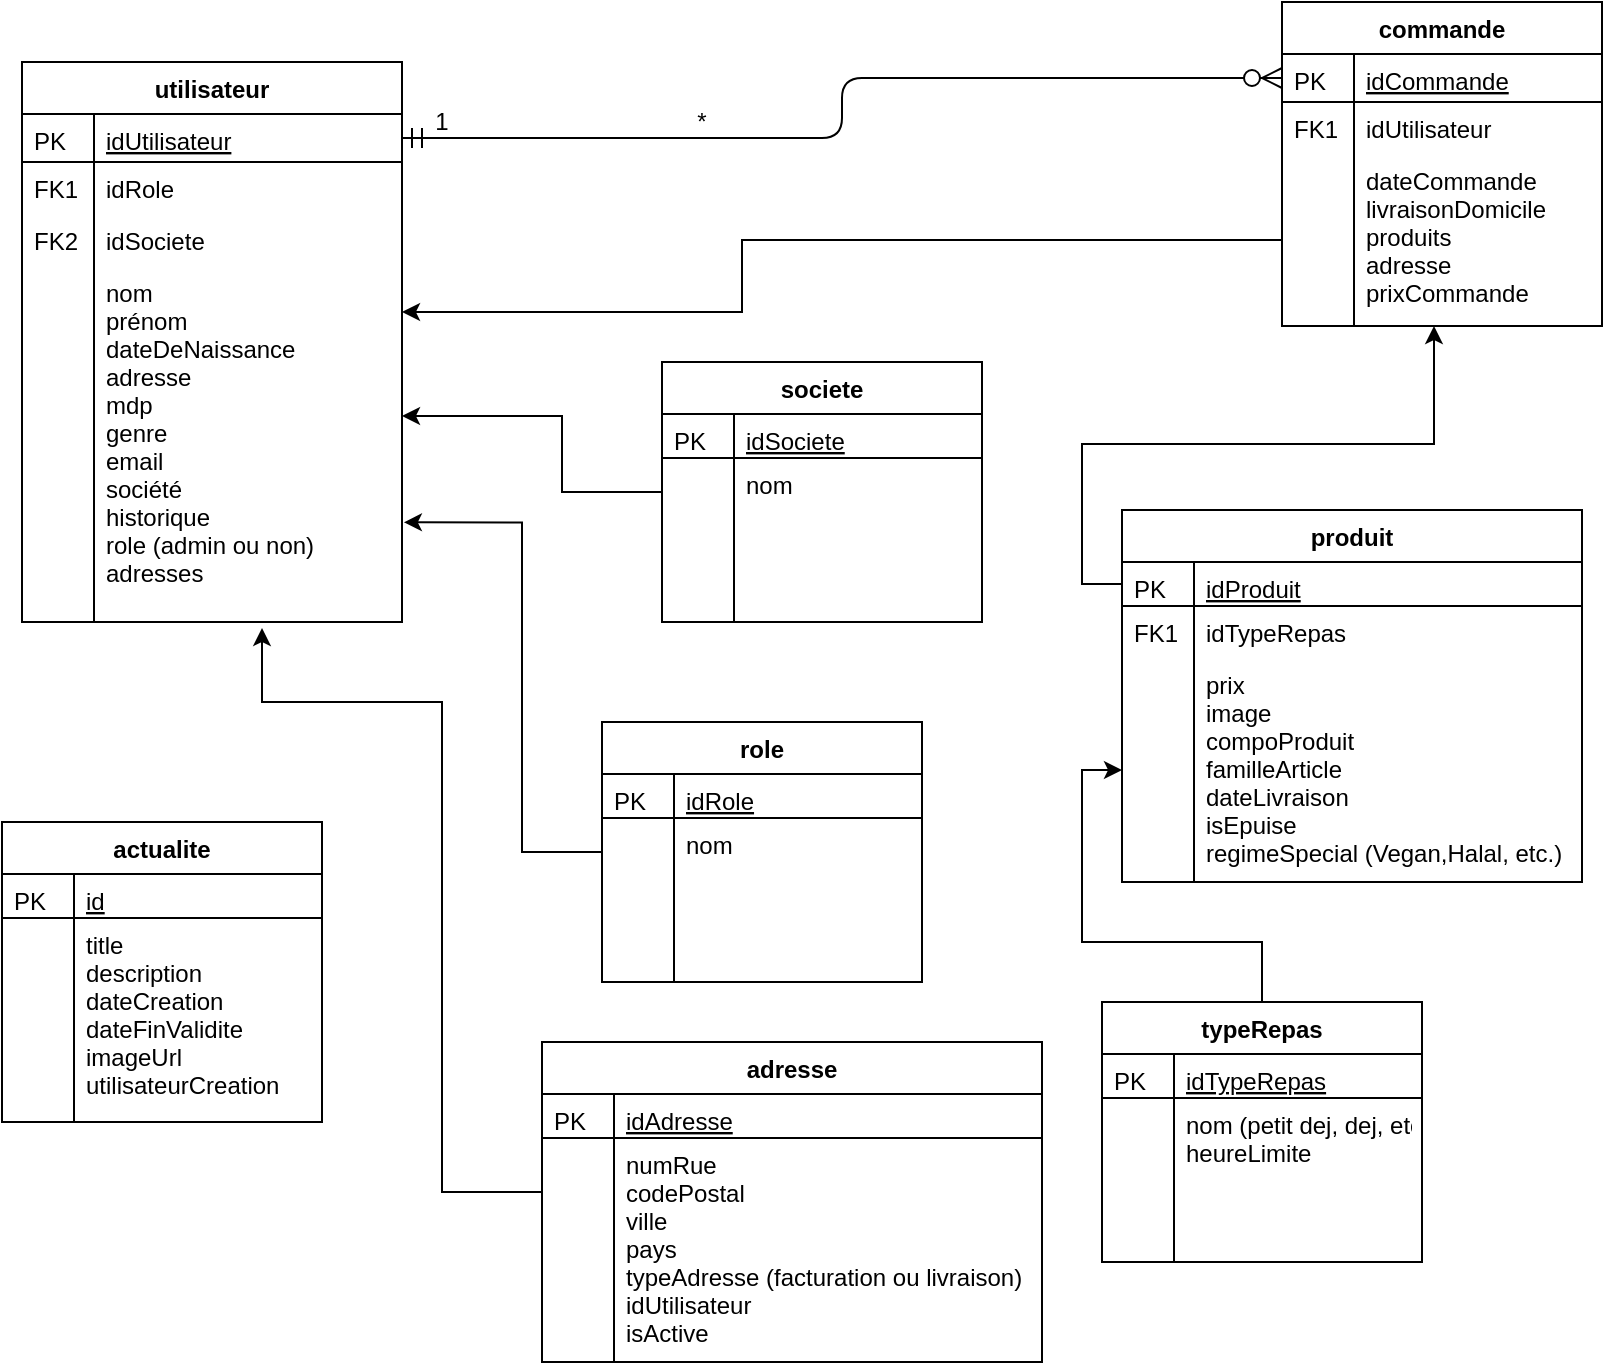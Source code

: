 <mxfile version="12.8.1" type="device"><diagram id="C5RBs43oDa-KdzZeNtuy" name="Page-1"><mxGraphModel dx="1102" dy="582" grid="1" gridSize="10" guides="1" tooltips="1" connect="1" arrows="1" fold="1" page="1" pageScale="1" pageWidth="827" pageHeight="1169" math="0" shadow="0"><root><mxCell id="WIyWlLk6GJQsqaUBKTNV-0"/><mxCell id="WIyWlLk6GJQsqaUBKTNV-1" parent="WIyWlLk6GJQsqaUBKTNV-0"/><mxCell id="zkfFHV4jXpPFQw0GAbJ--51" value="utilisateur" style="swimlane;fontStyle=1;childLayout=stackLayout;horizontal=1;startSize=26;horizontalStack=0;resizeParent=1;resizeLast=0;collapsible=1;marginBottom=0;rounded=0;shadow=0;strokeWidth=1;" parent="WIyWlLk6GJQsqaUBKTNV-1" vertex="1"><mxGeometry x="40" y="40" width="190" height="280" as="geometry"><mxRectangle x="20" y="80" width="160" height="26" as="alternateBounds"/></mxGeometry></mxCell><mxCell id="zkfFHV4jXpPFQw0GAbJ--52" value="idUtilisateur" style="shape=partialRectangle;top=0;left=0;right=0;bottom=1;align=left;verticalAlign=top;fillColor=none;spacingLeft=40;spacingRight=4;overflow=hidden;rotatable=0;points=[[0,0.5],[1,0.5]];portConstraint=eastwest;dropTarget=0;rounded=0;shadow=0;strokeWidth=1;fontStyle=4" parent="zkfFHV4jXpPFQw0GAbJ--51" vertex="1"><mxGeometry y="26" width="190" height="24" as="geometry"/></mxCell><mxCell id="zkfFHV4jXpPFQw0GAbJ--53" value="PK" style="shape=partialRectangle;top=0;left=0;bottom=0;fillColor=none;align=left;verticalAlign=top;spacingLeft=4;spacingRight=4;overflow=hidden;rotatable=0;points=[];portConstraint=eastwest;part=1;" parent="zkfFHV4jXpPFQw0GAbJ--52" vertex="1" connectable="0"><mxGeometry width="36" height="24" as="geometry"/></mxCell><mxCell id="OdeeePXxJVo0DAZy3Wsq-60" value="idRole" style="shape=partialRectangle;top=0;left=0;right=0;bottom=0;align=left;verticalAlign=top;fillColor=none;spacingLeft=40;spacingRight=4;overflow=hidden;rotatable=0;points=[[0,0.5],[1,0.5]];portConstraint=eastwest;dropTarget=0;rounded=0;shadow=0;strokeWidth=1;" vertex="1" parent="zkfFHV4jXpPFQw0GAbJ--51"><mxGeometry y="50" width="190" height="26" as="geometry"/></mxCell><mxCell id="OdeeePXxJVo0DAZy3Wsq-61" value="FK1" style="shape=partialRectangle;top=0;left=0;bottom=0;fillColor=none;align=left;verticalAlign=top;spacingLeft=4;spacingRight=4;overflow=hidden;rotatable=0;points=[];portConstraint=eastwest;part=1;" vertex="1" connectable="0" parent="OdeeePXxJVo0DAZy3Wsq-60"><mxGeometry width="36" height="26" as="geometry"/></mxCell><mxCell id="OdeeePXxJVo0DAZy3Wsq-69" value="idSociete" style="shape=partialRectangle;top=0;left=0;right=0;bottom=0;align=left;verticalAlign=top;fillColor=none;spacingLeft=40;spacingRight=4;overflow=hidden;rotatable=0;points=[[0,0.5],[1,0.5]];portConstraint=eastwest;dropTarget=0;rounded=0;shadow=0;strokeWidth=1;" vertex="1" parent="zkfFHV4jXpPFQw0GAbJ--51"><mxGeometry y="76" width="190" height="26" as="geometry"/></mxCell><mxCell id="OdeeePXxJVo0DAZy3Wsq-70" value="FK2" style="shape=partialRectangle;top=0;left=0;bottom=0;fillColor=none;align=left;verticalAlign=top;spacingLeft=4;spacingRight=4;overflow=hidden;rotatable=0;points=[];portConstraint=eastwest;part=1;" vertex="1" connectable="0" parent="OdeeePXxJVo0DAZy3Wsq-69"><mxGeometry width="36" height="26" as="geometry"/></mxCell><mxCell id="zkfFHV4jXpPFQw0GAbJ--54" value="nom&#10;prénom&#10;dateDeNaissance&#10;adresse&#10;mdp&#10;genre&#10;email&#10;société&#10;historique&#10;role (admin ou non)&#10;adresses" style="shape=partialRectangle;top=0;left=0;right=0;bottom=0;align=left;verticalAlign=top;fillColor=none;spacingLeft=40;spacingRight=4;overflow=hidden;rotatable=0;points=[[0,0.5],[1,0.5]];portConstraint=eastwest;dropTarget=0;rounded=0;shadow=0;strokeWidth=1;" parent="zkfFHV4jXpPFQw0GAbJ--51" vertex="1"><mxGeometry y="102" width="190" height="178" as="geometry"/></mxCell><mxCell id="zkfFHV4jXpPFQw0GAbJ--55" value="" style="shape=partialRectangle;top=0;left=0;bottom=0;fillColor=none;align=left;verticalAlign=top;spacingLeft=4;spacingRight=4;overflow=hidden;rotatable=0;points=[];portConstraint=eastwest;part=1;" parent="zkfFHV4jXpPFQw0GAbJ--54" vertex="1" connectable="0"><mxGeometry width="36" height="178.0" as="geometry"/></mxCell><mxCell id="zkfFHV4jXpPFQw0GAbJ--56" value="commande" style="swimlane;fontStyle=1;childLayout=stackLayout;horizontal=1;startSize=26;horizontalStack=0;resizeParent=1;resizeLast=0;collapsible=1;marginBottom=0;rounded=0;shadow=0;strokeWidth=1;" parent="WIyWlLk6GJQsqaUBKTNV-1" vertex="1"><mxGeometry x="670" y="10" width="160" height="162" as="geometry"><mxRectangle x="260" y="80" width="160" height="26" as="alternateBounds"/></mxGeometry></mxCell><mxCell id="zkfFHV4jXpPFQw0GAbJ--57" value="idCommande" style="shape=partialRectangle;top=0;left=0;right=0;bottom=1;align=left;verticalAlign=top;fillColor=none;spacingLeft=40;spacingRight=4;overflow=hidden;rotatable=0;points=[[0,0.5],[1,0.5]];portConstraint=eastwest;dropTarget=0;rounded=0;shadow=0;strokeWidth=1;fontStyle=4" parent="zkfFHV4jXpPFQw0GAbJ--56" vertex="1"><mxGeometry y="26" width="160" height="24" as="geometry"/></mxCell><mxCell id="zkfFHV4jXpPFQw0GAbJ--58" value="PK" style="shape=partialRectangle;top=0;left=0;bottom=0;fillColor=none;align=left;verticalAlign=top;spacingLeft=4;spacingRight=4;overflow=hidden;rotatable=0;points=[];portConstraint=eastwest;part=1;" parent="zkfFHV4jXpPFQw0GAbJ--57" vertex="1" connectable="0"><mxGeometry width="36" height="24" as="geometry"/></mxCell><mxCell id="zkfFHV4jXpPFQw0GAbJ--59" value="idUtilisateur" style="shape=partialRectangle;top=0;left=0;right=0;bottom=0;align=left;verticalAlign=top;fillColor=none;spacingLeft=40;spacingRight=4;overflow=hidden;rotatable=0;points=[[0,0.5],[1,0.5]];portConstraint=eastwest;dropTarget=0;rounded=0;shadow=0;strokeWidth=1;" parent="zkfFHV4jXpPFQw0GAbJ--56" vertex="1"><mxGeometry y="50" width="160" height="26" as="geometry"/></mxCell><mxCell id="zkfFHV4jXpPFQw0GAbJ--60" value="FK1" style="shape=partialRectangle;top=0;left=0;bottom=0;fillColor=none;align=left;verticalAlign=top;spacingLeft=4;spacingRight=4;overflow=hidden;rotatable=0;points=[];portConstraint=eastwest;part=1;" parent="zkfFHV4jXpPFQw0GAbJ--59" vertex="1" connectable="0"><mxGeometry width="36" height="26" as="geometry"/></mxCell><mxCell id="zkfFHV4jXpPFQw0GAbJ--61" value="dateCommande&#10;livraisonDomicile&#10;produits&#10;adresse&#10;prixCommande" style="shape=partialRectangle;top=0;left=0;right=0;bottom=0;align=left;verticalAlign=top;fillColor=none;spacingLeft=40;spacingRight=4;overflow=hidden;rotatable=0;points=[[0,0.5],[1,0.5]];portConstraint=eastwest;dropTarget=0;rounded=0;shadow=0;strokeWidth=1;" parent="zkfFHV4jXpPFQw0GAbJ--56" vertex="1"><mxGeometry y="76" width="160" height="86" as="geometry"/></mxCell><mxCell id="zkfFHV4jXpPFQw0GAbJ--62" value="" style="shape=partialRectangle;top=0;left=0;bottom=0;fillColor=none;align=left;verticalAlign=top;spacingLeft=4;spacingRight=4;overflow=hidden;rotatable=0;points=[];portConstraint=eastwest;part=1;" parent="zkfFHV4jXpPFQw0GAbJ--61" vertex="1" connectable="0"><mxGeometry width="36" height="86" as="geometry"/></mxCell><mxCell id="zkfFHV4jXpPFQw0GAbJ--63" value="" style="edgeStyle=orthogonalEdgeStyle;endArrow=ERzeroToMany;startArrow=ERmandOne;shadow=0;strokeWidth=1;endSize=8;startSize=8;" parent="WIyWlLk6GJQsqaUBKTNV-1" source="zkfFHV4jXpPFQw0GAbJ--52" target="zkfFHV4jXpPFQw0GAbJ--57" edge="1"><mxGeometry width="100" height="100" relative="1" as="geometry"><mxPoint x="310" y="390" as="sourcePoint"/><mxPoint x="410" y="290" as="targetPoint"/></mxGeometry></mxCell><mxCell id="OdeeePXxJVo0DAZy3Wsq-16" value="produit" style="swimlane;fontStyle=1;childLayout=stackLayout;horizontal=1;startSize=26;horizontalStack=0;resizeParent=1;resizeLast=0;collapsible=1;marginBottom=0;rounded=0;shadow=0;strokeWidth=1;" vertex="1" parent="WIyWlLk6GJQsqaUBKTNV-1"><mxGeometry x="590" y="264" width="230" height="186" as="geometry"><mxRectangle x="260" y="80" width="160" height="26" as="alternateBounds"/></mxGeometry></mxCell><mxCell id="OdeeePXxJVo0DAZy3Wsq-17" value="idProduit" style="shape=partialRectangle;top=0;left=0;right=0;bottom=1;align=left;verticalAlign=top;fillColor=none;spacingLeft=40;spacingRight=4;overflow=hidden;rotatable=0;points=[[0,0.5],[1,0.5]];portConstraint=eastwest;dropTarget=0;rounded=0;shadow=0;strokeWidth=1;fontStyle=4" vertex="1" parent="OdeeePXxJVo0DAZy3Wsq-16"><mxGeometry y="26" width="230" height="22" as="geometry"/></mxCell><mxCell id="OdeeePXxJVo0DAZy3Wsq-18" value="PK" style="shape=partialRectangle;top=0;left=0;bottom=0;fillColor=none;align=left;verticalAlign=top;spacingLeft=4;spacingRight=4;overflow=hidden;rotatable=0;points=[];portConstraint=eastwest;part=1;" vertex="1" connectable="0" parent="OdeeePXxJVo0DAZy3Wsq-17"><mxGeometry width="36" height="22" as="geometry"/></mxCell><mxCell id="OdeeePXxJVo0DAZy3Wsq-39" value="idTypeRepas" style="shape=partialRectangle;top=0;left=0;right=0;bottom=0;align=left;verticalAlign=top;fillColor=none;spacingLeft=40;spacingRight=4;overflow=hidden;rotatable=0;points=[[0,0.5],[1,0.5]];portConstraint=eastwest;dropTarget=0;rounded=0;shadow=0;strokeWidth=1;" vertex="1" parent="OdeeePXxJVo0DAZy3Wsq-16"><mxGeometry y="48" width="230" height="26" as="geometry"/></mxCell><mxCell id="OdeeePXxJVo0DAZy3Wsq-40" value="FK1" style="shape=partialRectangle;top=0;left=0;bottom=0;fillColor=none;align=left;verticalAlign=top;spacingLeft=4;spacingRight=4;overflow=hidden;rotatable=0;points=[];portConstraint=eastwest;part=1;" vertex="1" connectable="0" parent="OdeeePXxJVo0DAZy3Wsq-39"><mxGeometry width="36" height="26" as="geometry"/></mxCell><mxCell id="OdeeePXxJVo0DAZy3Wsq-21" value="prix&#10;image&#10;compoProduit&#10;familleArticle&#10;dateLivraison&#10;isEpuise&#10;regimeSpecial (Vegan,Halal, etc.)&#10;" style="shape=partialRectangle;top=0;left=0;right=0;bottom=0;align=left;verticalAlign=top;fillColor=none;spacingLeft=40;spacingRight=4;overflow=hidden;rotatable=0;points=[[0,0.5],[1,0.5]];portConstraint=eastwest;dropTarget=0;rounded=0;shadow=0;strokeWidth=1;" vertex="1" parent="OdeeePXxJVo0DAZy3Wsq-16"><mxGeometry y="74" width="230" height="112" as="geometry"/></mxCell><mxCell id="OdeeePXxJVo0DAZy3Wsq-22" value="" style="shape=partialRectangle;top=0;left=0;bottom=0;fillColor=none;align=left;verticalAlign=top;spacingLeft=4;spacingRight=4;overflow=hidden;rotatable=0;points=[];portConstraint=eastwest;part=1;" vertex="1" connectable="0" parent="OdeeePXxJVo0DAZy3Wsq-21"><mxGeometry width="36" height="112.0" as="geometry"/></mxCell><mxCell id="OdeeePXxJVo0DAZy3Wsq-24" style="edgeStyle=orthogonalEdgeStyle;rounded=0;orthogonalLoop=1;jettySize=auto;html=1;exitX=0;exitY=0.5;exitDx=0;exitDy=0;entryX=0.475;entryY=1;entryDx=0;entryDy=0;entryPerimeter=0;" edge="1" parent="WIyWlLk6GJQsqaUBKTNV-1" source="OdeeePXxJVo0DAZy3Wsq-17" target="zkfFHV4jXpPFQw0GAbJ--61"><mxGeometry relative="1" as="geometry"/></mxCell><mxCell id="OdeeePXxJVo0DAZy3Wsq-25" style="edgeStyle=orthogonalEdgeStyle;rounded=0;orthogonalLoop=1;jettySize=auto;html=1;exitX=0;exitY=0.5;exitDx=0;exitDy=0;" edge="1" parent="WIyWlLk6GJQsqaUBKTNV-1" source="zkfFHV4jXpPFQw0GAbJ--61" target="zkfFHV4jXpPFQw0GAbJ--54"><mxGeometry relative="1" as="geometry"><Array as="points"><mxPoint x="400" y="165"/></Array></mxGeometry></mxCell><mxCell id="OdeeePXxJVo0DAZy3Wsq-38" style="edgeStyle=orthogonalEdgeStyle;rounded=0;orthogonalLoop=1;jettySize=auto;html=1;" edge="1" parent="WIyWlLk6GJQsqaUBKTNV-1" source="OdeeePXxJVo0DAZy3Wsq-32" target="OdeeePXxJVo0DAZy3Wsq-21"><mxGeometry relative="1" as="geometry"/></mxCell><mxCell id="OdeeePXxJVo0DAZy3Wsq-32" value="typeRepas" style="swimlane;fontStyle=1;childLayout=stackLayout;horizontal=1;startSize=26;horizontalStack=0;resizeParent=1;resizeLast=0;collapsible=1;marginBottom=0;rounded=0;shadow=0;strokeWidth=1;" vertex="1" parent="WIyWlLk6GJQsqaUBKTNV-1"><mxGeometry x="580" y="510" width="160" height="130" as="geometry"><mxRectangle x="260" y="80" width="160" height="26" as="alternateBounds"/></mxGeometry></mxCell><mxCell id="OdeeePXxJVo0DAZy3Wsq-33" value="idTypeRepas" style="shape=partialRectangle;top=0;left=0;right=0;bottom=1;align=left;verticalAlign=top;fillColor=none;spacingLeft=40;spacingRight=4;overflow=hidden;rotatable=0;points=[[0,0.5],[1,0.5]];portConstraint=eastwest;dropTarget=0;rounded=0;shadow=0;strokeWidth=1;fontStyle=4" vertex="1" parent="OdeeePXxJVo0DAZy3Wsq-32"><mxGeometry y="26" width="160" height="22" as="geometry"/></mxCell><mxCell id="OdeeePXxJVo0DAZy3Wsq-34" value="PK" style="shape=partialRectangle;top=0;left=0;bottom=0;fillColor=none;align=left;verticalAlign=top;spacingLeft=4;spacingRight=4;overflow=hidden;rotatable=0;points=[];portConstraint=eastwest;part=1;" vertex="1" connectable="0" parent="OdeeePXxJVo0DAZy3Wsq-33"><mxGeometry width="36" height="22" as="geometry"/></mxCell><mxCell id="OdeeePXxJVo0DAZy3Wsq-35" value="nom (petit dej, dej, etc.)&#10;heureLimite" style="shape=partialRectangle;top=0;left=0;right=0;bottom=0;align=left;verticalAlign=top;fillColor=none;spacingLeft=40;spacingRight=4;overflow=hidden;rotatable=0;points=[[0,0.5],[1,0.5]];portConstraint=eastwest;dropTarget=0;rounded=0;shadow=0;strokeWidth=1;" vertex="1" parent="OdeeePXxJVo0DAZy3Wsq-32"><mxGeometry y="48" width="160" height="82" as="geometry"/></mxCell><mxCell id="OdeeePXxJVo0DAZy3Wsq-36" value="" style="shape=partialRectangle;top=0;left=0;bottom=0;fillColor=none;align=left;verticalAlign=top;spacingLeft=4;spacingRight=4;overflow=hidden;rotatable=0;points=[];portConstraint=eastwest;part=1;" vertex="1" connectable="0" parent="OdeeePXxJVo0DAZy3Wsq-35"><mxGeometry width="36" height="82" as="geometry"/></mxCell><mxCell id="OdeeePXxJVo0DAZy3Wsq-42" value="1" style="text;html=1;strokeColor=none;fillColor=none;align=center;verticalAlign=middle;whiteSpace=wrap;rounded=0;" vertex="1" parent="WIyWlLk6GJQsqaUBKTNV-1"><mxGeometry x="230" y="60" width="40" height="20" as="geometry"/></mxCell><mxCell id="OdeeePXxJVo0DAZy3Wsq-43" value="*" style="text;html=1;strokeColor=none;fillColor=none;align=center;verticalAlign=middle;whiteSpace=wrap;rounded=0;" vertex="1" parent="WIyWlLk6GJQsqaUBKTNV-1"><mxGeometry x="360" y="60" width="40" height="20" as="geometry"/></mxCell><mxCell id="OdeeePXxJVo0DAZy3Wsq-45" value="actualite" style="swimlane;fontStyle=1;childLayout=stackLayout;horizontal=1;startSize=26;horizontalStack=0;resizeParent=1;resizeLast=0;collapsible=1;marginBottom=0;rounded=0;shadow=0;strokeWidth=1;" vertex="1" parent="WIyWlLk6GJQsqaUBKTNV-1"><mxGeometry x="30" y="420" width="160" height="150" as="geometry"><mxRectangle x="260" y="80" width="160" height="26" as="alternateBounds"/></mxGeometry></mxCell><mxCell id="OdeeePXxJVo0DAZy3Wsq-46" value="id" style="shape=partialRectangle;top=0;left=0;right=0;bottom=1;align=left;verticalAlign=top;fillColor=none;spacingLeft=40;spacingRight=4;overflow=hidden;rotatable=0;points=[[0,0.5],[1,0.5]];portConstraint=eastwest;dropTarget=0;rounded=0;shadow=0;strokeWidth=1;fontStyle=4" vertex="1" parent="OdeeePXxJVo0DAZy3Wsq-45"><mxGeometry y="26" width="160" height="22" as="geometry"/></mxCell><mxCell id="OdeeePXxJVo0DAZy3Wsq-47" value="PK" style="shape=partialRectangle;top=0;left=0;bottom=0;fillColor=none;align=left;verticalAlign=top;spacingLeft=4;spacingRight=4;overflow=hidden;rotatable=0;points=[];portConstraint=eastwest;part=1;" vertex="1" connectable="0" parent="OdeeePXxJVo0DAZy3Wsq-46"><mxGeometry width="36" height="22" as="geometry"/></mxCell><mxCell id="OdeeePXxJVo0DAZy3Wsq-48" value="title&#10;description&#10;dateCreation&#10;dateFinValidite&#10;imageUrl&#10;utilisateurCreation" style="shape=partialRectangle;top=0;left=0;right=0;bottom=0;align=left;verticalAlign=top;fillColor=none;spacingLeft=40;spacingRight=4;overflow=hidden;rotatable=0;points=[[0,0.5],[1,0.5]];portConstraint=eastwest;dropTarget=0;rounded=0;shadow=0;strokeWidth=1;" vertex="1" parent="OdeeePXxJVo0DAZy3Wsq-45"><mxGeometry y="48" width="160" height="102" as="geometry"/></mxCell><mxCell id="OdeeePXxJVo0DAZy3Wsq-49" value="" style="shape=partialRectangle;top=0;left=0;bottom=0;fillColor=none;align=left;verticalAlign=top;spacingLeft=4;spacingRight=4;overflow=hidden;rotatable=0;points=[];portConstraint=eastwest;part=1;" vertex="1" connectable="0" parent="OdeeePXxJVo0DAZy3Wsq-48"><mxGeometry width="36" height="102" as="geometry"/></mxCell><mxCell id="OdeeePXxJVo0DAZy3Wsq-68" style="edgeStyle=orthogonalEdgeStyle;rounded=0;orthogonalLoop=1;jettySize=auto;html=1;entryX=1.005;entryY=0.72;entryDx=0;entryDy=0;entryPerimeter=0;" edge="1" parent="WIyWlLk6GJQsqaUBKTNV-1" source="OdeeePXxJVo0DAZy3Wsq-50" target="zkfFHV4jXpPFQw0GAbJ--54"><mxGeometry relative="1" as="geometry"><Array as="points"><mxPoint x="290" y="435"/><mxPoint x="290" y="270"/></Array></mxGeometry></mxCell><mxCell id="OdeeePXxJVo0DAZy3Wsq-50" value="role" style="swimlane;fontStyle=1;childLayout=stackLayout;horizontal=1;startSize=26;horizontalStack=0;resizeParent=1;resizeLast=0;collapsible=1;marginBottom=0;rounded=0;shadow=0;strokeWidth=1;" vertex="1" parent="WIyWlLk6GJQsqaUBKTNV-1"><mxGeometry x="330" y="370" width="160" height="130" as="geometry"><mxRectangle x="260" y="80" width="160" height="26" as="alternateBounds"/></mxGeometry></mxCell><mxCell id="OdeeePXxJVo0DAZy3Wsq-51" value="idRole" style="shape=partialRectangle;top=0;left=0;right=0;bottom=1;align=left;verticalAlign=top;fillColor=none;spacingLeft=40;spacingRight=4;overflow=hidden;rotatable=0;points=[[0,0.5],[1,0.5]];portConstraint=eastwest;dropTarget=0;rounded=0;shadow=0;strokeWidth=1;fontStyle=4" vertex="1" parent="OdeeePXxJVo0DAZy3Wsq-50"><mxGeometry y="26" width="160" height="22" as="geometry"/></mxCell><mxCell id="OdeeePXxJVo0DAZy3Wsq-52" value="PK" style="shape=partialRectangle;top=0;left=0;bottom=0;fillColor=none;align=left;verticalAlign=top;spacingLeft=4;spacingRight=4;overflow=hidden;rotatable=0;points=[];portConstraint=eastwest;part=1;" vertex="1" connectable="0" parent="OdeeePXxJVo0DAZy3Wsq-51"><mxGeometry width="36" height="22" as="geometry"/></mxCell><mxCell id="OdeeePXxJVo0DAZy3Wsq-53" value="nom" style="shape=partialRectangle;top=0;left=0;right=0;bottom=0;align=left;verticalAlign=top;fillColor=none;spacingLeft=40;spacingRight=4;overflow=hidden;rotatable=0;points=[[0,0.5],[1,0.5]];portConstraint=eastwest;dropTarget=0;rounded=0;shadow=0;strokeWidth=1;" vertex="1" parent="OdeeePXxJVo0DAZy3Wsq-50"><mxGeometry y="48" width="160" height="82" as="geometry"/></mxCell><mxCell id="OdeeePXxJVo0DAZy3Wsq-54" value="" style="shape=partialRectangle;top=0;left=0;bottom=0;fillColor=none;align=left;verticalAlign=top;spacingLeft=4;spacingRight=4;overflow=hidden;rotatable=0;points=[];portConstraint=eastwest;part=1;" vertex="1" connectable="0" parent="OdeeePXxJVo0DAZy3Wsq-53"><mxGeometry width="36" height="82" as="geometry"/></mxCell><mxCell id="OdeeePXxJVo0DAZy3Wsq-67" style="edgeStyle=orthogonalEdgeStyle;rounded=0;orthogonalLoop=1;jettySize=auto;html=1;" edge="1" parent="WIyWlLk6GJQsqaUBKTNV-1" source="OdeeePXxJVo0DAZy3Wsq-55" target="zkfFHV4jXpPFQw0GAbJ--54"><mxGeometry relative="1" as="geometry"><Array as="points"><mxPoint x="310" y="255"/><mxPoint x="310" y="217"/></Array></mxGeometry></mxCell><mxCell id="OdeeePXxJVo0DAZy3Wsq-55" value="societe" style="swimlane;fontStyle=1;childLayout=stackLayout;horizontal=1;startSize=26;horizontalStack=0;resizeParent=1;resizeLast=0;collapsible=1;marginBottom=0;rounded=0;shadow=0;strokeWidth=1;" vertex="1" parent="WIyWlLk6GJQsqaUBKTNV-1"><mxGeometry x="360" y="190" width="160" height="130" as="geometry"><mxRectangle x="260" y="80" width="160" height="26" as="alternateBounds"/></mxGeometry></mxCell><mxCell id="OdeeePXxJVo0DAZy3Wsq-56" value="idSociete" style="shape=partialRectangle;top=0;left=0;right=0;bottom=1;align=left;verticalAlign=top;fillColor=none;spacingLeft=40;spacingRight=4;overflow=hidden;rotatable=0;points=[[0,0.5],[1,0.5]];portConstraint=eastwest;dropTarget=0;rounded=0;shadow=0;strokeWidth=1;fontStyle=4" vertex="1" parent="OdeeePXxJVo0DAZy3Wsq-55"><mxGeometry y="26" width="160" height="22" as="geometry"/></mxCell><mxCell id="OdeeePXxJVo0DAZy3Wsq-57" value="PK" style="shape=partialRectangle;top=0;left=0;bottom=0;fillColor=none;align=left;verticalAlign=top;spacingLeft=4;spacingRight=4;overflow=hidden;rotatable=0;points=[];portConstraint=eastwest;part=1;" vertex="1" connectable="0" parent="OdeeePXxJVo0DAZy3Wsq-56"><mxGeometry width="36" height="22" as="geometry"/></mxCell><mxCell id="OdeeePXxJVo0DAZy3Wsq-58" value="nom" style="shape=partialRectangle;top=0;left=0;right=0;bottom=0;align=left;verticalAlign=top;fillColor=none;spacingLeft=40;spacingRight=4;overflow=hidden;rotatable=0;points=[[0,0.5],[1,0.5]];portConstraint=eastwest;dropTarget=0;rounded=0;shadow=0;strokeWidth=1;" vertex="1" parent="OdeeePXxJVo0DAZy3Wsq-55"><mxGeometry y="48" width="160" height="82" as="geometry"/></mxCell><mxCell id="OdeeePXxJVo0DAZy3Wsq-59" value="" style="shape=partialRectangle;top=0;left=0;bottom=0;fillColor=none;align=left;verticalAlign=top;spacingLeft=4;spacingRight=4;overflow=hidden;rotatable=0;points=[];portConstraint=eastwest;part=1;" vertex="1" connectable="0" parent="OdeeePXxJVo0DAZy3Wsq-58"><mxGeometry width="36" height="82" as="geometry"/></mxCell><mxCell id="OdeeePXxJVo0DAZy3Wsq-76" style="edgeStyle=orthogonalEdgeStyle;rounded=0;orthogonalLoop=1;jettySize=auto;html=1;" edge="1" parent="WIyWlLk6GJQsqaUBKTNV-1" source="OdeeePXxJVo0DAZy3Wsq-71"><mxGeometry relative="1" as="geometry"><mxPoint x="160" y="323" as="targetPoint"/><Array as="points"><mxPoint x="250" y="605"/><mxPoint x="250" y="360"/><mxPoint x="160" y="360"/></Array></mxGeometry></mxCell><mxCell id="OdeeePXxJVo0DAZy3Wsq-71" value="adresse" style="swimlane;fontStyle=1;childLayout=stackLayout;horizontal=1;startSize=26;horizontalStack=0;resizeParent=1;resizeLast=0;collapsible=1;marginBottom=0;rounded=0;shadow=0;strokeWidth=1;" vertex="1" parent="WIyWlLk6GJQsqaUBKTNV-1"><mxGeometry x="300" y="530" width="250" height="160" as="geometry"><mxRectangle x="260" y="80" width="160" height="26" as="alternateBounds"/></mxGeometry></mxCell><mxCell id="OdeeePXxJVo0DAZy3Wsq-72" value="idAdresse" style="shape=partialRectangle;top=0;left=0;right=0;bottom=1;align=left;verticalAlign=top;fillColor=none;spacingLeft=40;spacingRight=4;overflow=hidden;rotatable=0;points=[[0,0.5],[1,0.5]];portConstraint=eastwest;dropTarget=0;rounded=0;shadow=0;strokeWidth=1;fontStyle=4" vertex="1" parent="OdeeePXxJVo0DAZy3Wsq-71"><mxGeometry y="26" width="250" height="22" as="geometry"/></mxCell><mxCell id="OdeeePXxJVo0DAZy3Wsq-73" value="PK" style="shape=partialRectangle;top=0;left=0;bottom=0;fillColor=none;align=left;verticalAlign=top;spacingLeft=4;spacingRight=4;overflow=hidden;rotatable=0;points=[];portConstraint=eastwest;part=1;" vertex="1" connectable="0" parent="OdeeePXxJVo0DAZy3Wsq-72"><mxGeometry width="36" height="22" as="geometry"/></mxCell><mxCell id="OdeeePXxJVo0DAZy3Wsq-74" value="numRue&#10;codePostal&#10;ville&#10;pays&#10;typeAdresse (facturation ou livraison)&#10;idUtilisateur&#10;isActive" style="shape=partialRectangle;top=0;left=0;right=0;bottom=0;align=left;verticalAlign=top;fillColor=none;spacingLeft=40;spacingRight=4;overflow=hidden;rotatable=0;points=[[0,0.5],[1,0.5]];portConstraint=eastwest;dropTarget=0;rounded=0;shadow=0;strokeWidth=1;" vertex="1" parent="OdeeePXxJVo0DAZy3Wsq-71"><mxGeometry y="48" width="250" height="112" as="geometry"/></mxCell><mxCell id="OdeeePXxJVo0DAZy3Wsq-75" value="" style="shape=partialRectangle;top=0;left=0;bottom=0;fillColor=none;align=left;verticalAlign=top;spacingLeft=4;spacingRight=4;overflow=hidden;rotatable=0;points=[];portConstraint=eastwest;part=1;" vertex="1" connectable="0" parent="OdeeePXxJVo0DAZy3Wsq-74"><mxGeometry width="36" height="112.0" as="geometry"/></mxCell></root></mxGraphModel></diagram></mxfile>